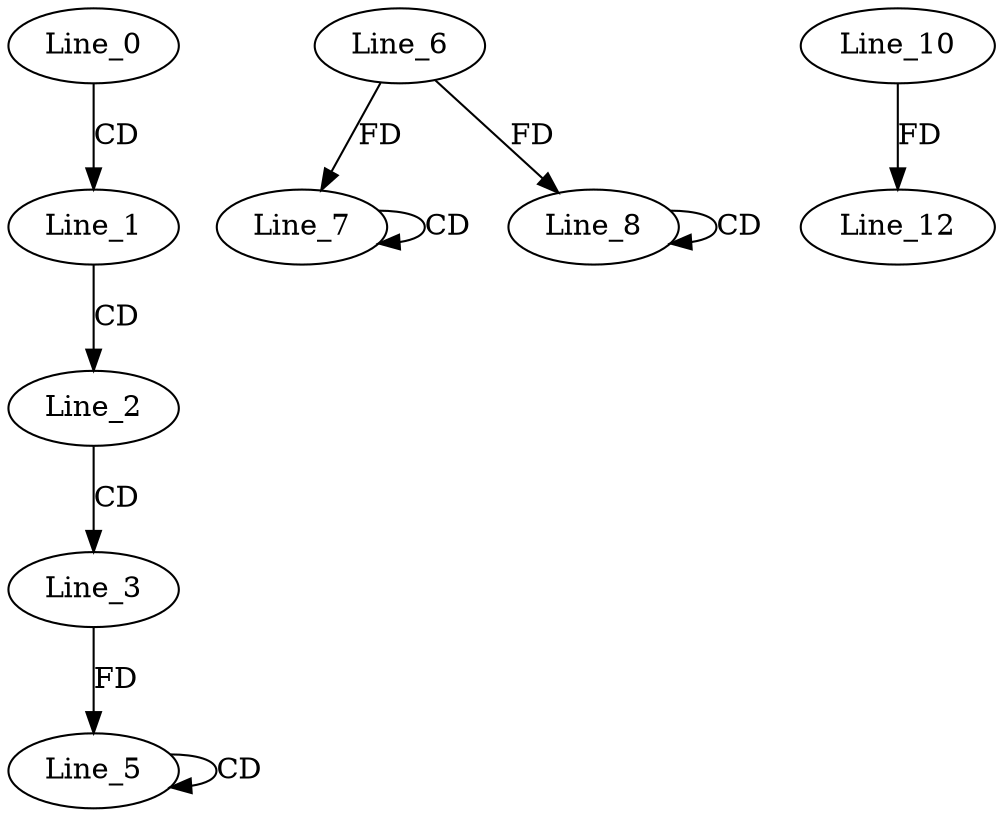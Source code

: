 digraph G {
  Line_0;
  Line_1;
  Line_2;
  Line_3;
  Line_5;
  Line_5;
  Line_7;
  Line_7;
  Line_6;
  Line_7;
  Line_8;
  Line_8;
  Line_8;
  Line_10;
  Line_12;
  Line_0 -> Line_1 [ label="CD" ];
  Line_1 -> Line_2 [ label="CD" ];
  Line_2 -> Line_3 [ label="CD" ];
  Line_5 -> Line_5 [ label="CD" ];
  Line_3 -> Line_5 [ label="FD" ];
  Line_7 -> Line_7 [ label="CD" ];
  Line_6 -> Line_7 [ label="FD" ];
  Line_8 -> Line_8 [ label="CD" ];
  Line_6 -> Line_8 [ label="FD" ];
  Line_10 -> Line_12 [ label="FD" ];
}
